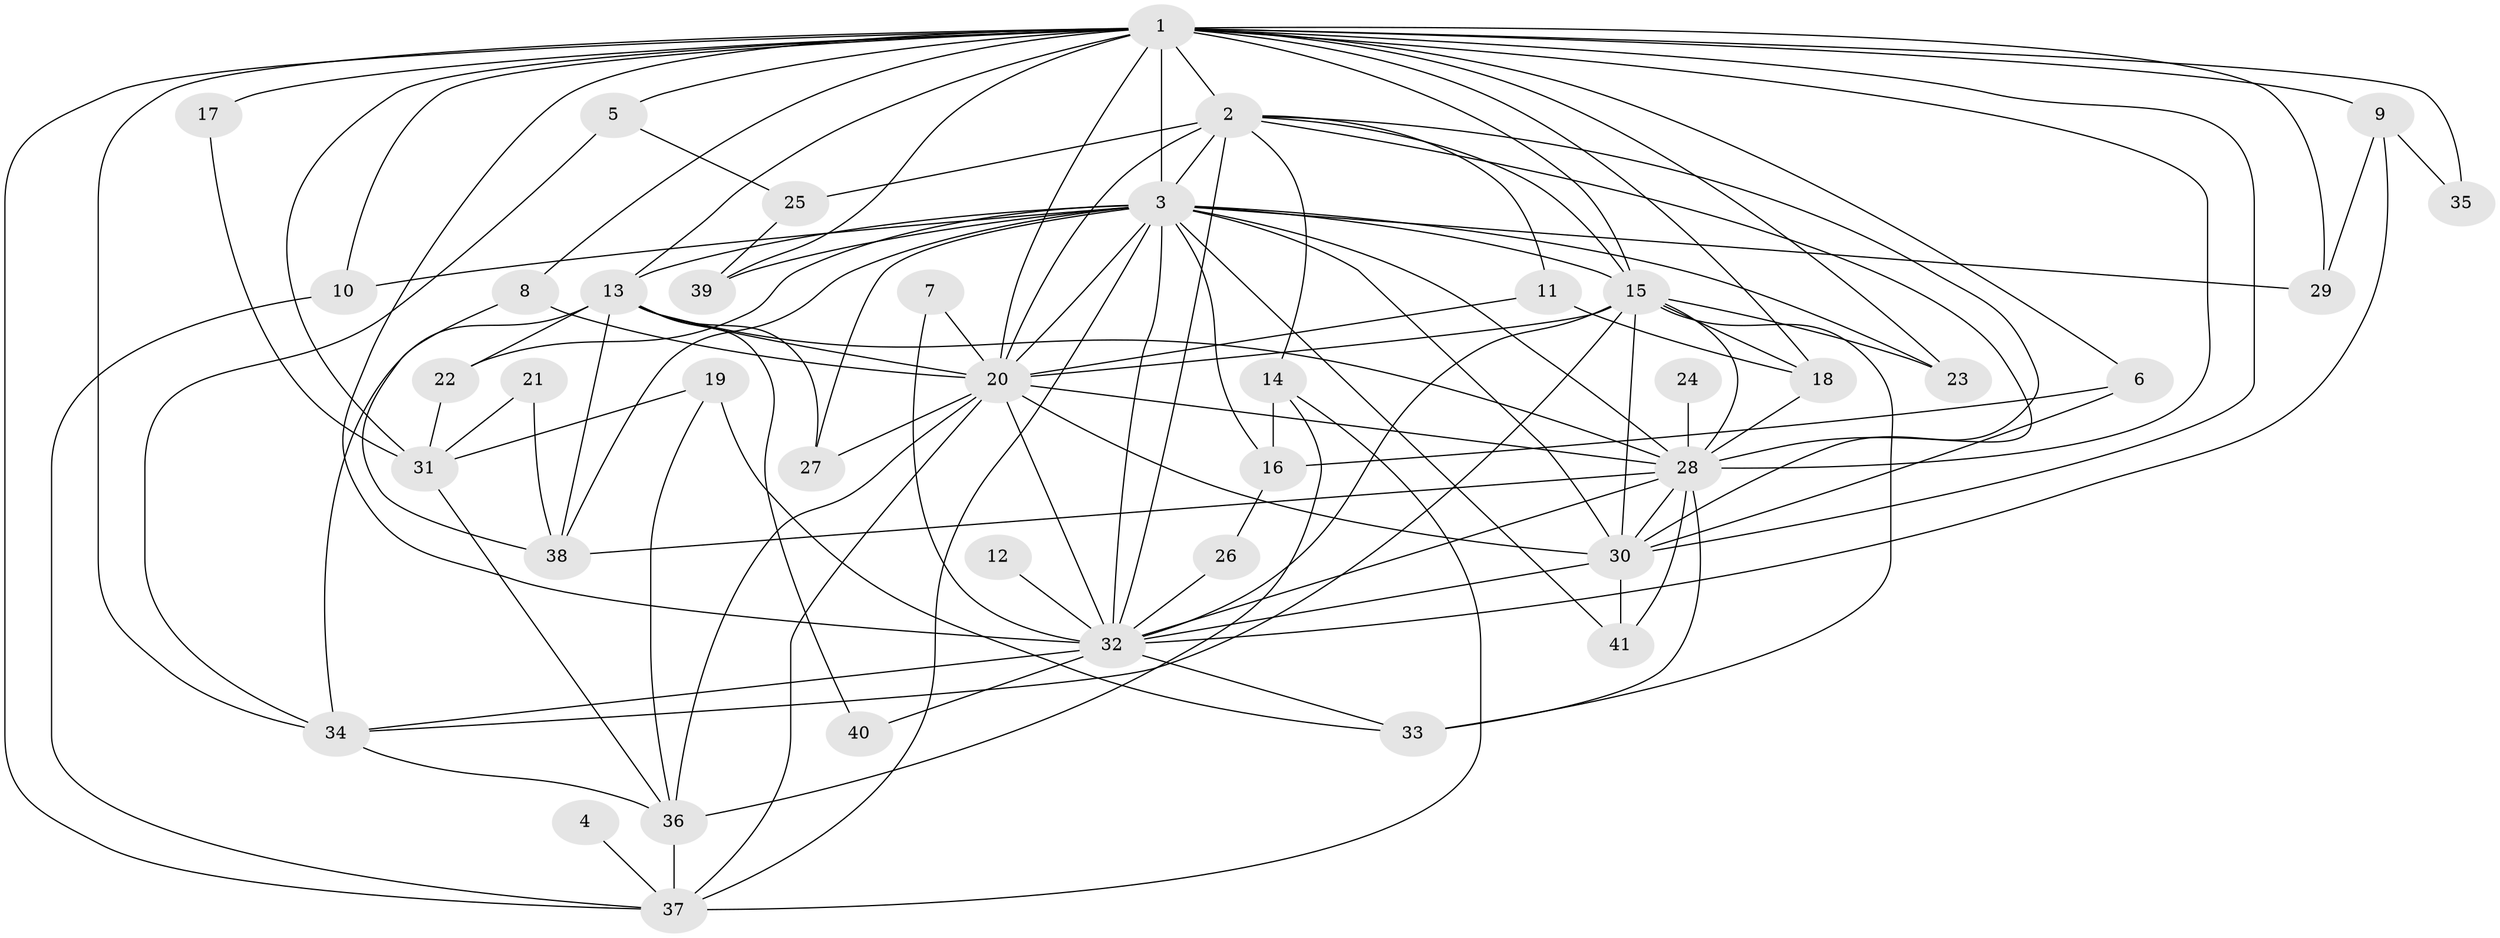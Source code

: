 // original degree distribution, {17: 0.012195121951219513, 18: 0.024390243902439025, 23: 0.012195121951219513, 15: 0.012195121951219513, 14: 0.024390243902439025, 21: 0.012195121951219513, 13: 0.012195121951219513, 22: 0.012195121951219513, 8: 0.024390243902439025, 3: 0.24390243902439024, 2: 0.5, 6: 0.024390243902439025, 4: 0.04878048780487805, 5: 0.024390243902439025, 7: 0.012195121951219513}
// Generated by graph-tools (version 1.1) at 2025/45/03/06/25 01:45:10]
// undirected, 41 vertices, 112 edges
graph export_dot {
graph [start="1"]
  node [color=gray90,style=filled];
  1;
  2;
  3;
  4;
  5;
  6;
  7;
  8;
  9;
  10;
  11;
  12;
  13;
  14;
  15;
  16;
  17;
  18;
  19;
  20;
  21;
  22;
  23;
  24;
  25;
  26;
  27;
  28;
  29;
  30;
  31;
  32;
  33;
  34;
  35;
  36;
  37;
  38;
  39;
  40;
  41;
  1 -- 2 [weight=2.0];
  1 -- 3 [weight=3.0];
  1 -- 5 [weight=1.0];
  1 -- 6 [weight=1.0];
  1 -- 8 [weight=1.0];
  1 -- 9 [weight=1.0];
  1 -- 10 [weight=1.0];
  1 -- 13 [weight=1.0];
  1 -- 15 [weight=2.0];
  1 -- 17 [weight=2.0];
  1 -- 18 [weight=2.0];
  1 -- 20 [weight=4.0];
  1 -- 23 [weight=1.0];
  1 -- 28 [weight=2.0];
  1 -- 29 [weight=1.0];
  1 -- 30 [weight=4.0];
  1 -- 31 [weight=2.0];
  1 -- 32 [weight=2.0];
  1 -- 34 [weight=1.0];
  1 -- 35 [weight=2.0];
  1 -- 37 [weight=1.0];
  1 -- 39 [weight=1.0];
  2 -- 3 [weight=1.0];
  2 -- 11 [weight=1.0];
  2 -- 14 [weight=1.0];
  2 -- 15 [weight=1.0];
  2 -- 20 [weight=3.0];
  2 -- 25 [weight=1.0];
  2 -- 28 [weight=1.0];
  2 -- 30 [weight=1.0];
  2 -- 32 [weight=1.0];
  3 -- 10 [weight=1.0];
  3 -- 13 [weight=1.0];
  3 -- 15 [weight=1.0];
  3 -- 16 [weight=1.0];
  3 -- 20 [weight=3.0];
  3 -- 22 [weight=1.0];
  3 -- 23 [weight=1.0];
  3 -- 27 [weight=1.0];
  3 -- 28 [weight=1.0];
  3 -- 29 [weight=1.0];
  3 -- 30 [weight=1.0];
  3 -- 32 [weight=2.0];
  3 -- 37 [weight=1.0];
  3 -- 38 [weight=1.0];
  3 -- 39 [weight=1.0];
  3 -- 41 [weight=1.0];
  4 -- 37 [weight=1.0];
  5 -- 25 [weight=1.0];
  5 -- 34 [weight=1.0];
  6 -- 16 [weight=1.0];
  6 -- 30 [weight=1.0];
  7 -- 20 [weight=1.0];
  7 -- 32 [weight=1.0];
  8 -- 20 [weight=1.0];
  8 -- 38 [weight=1.0];
  9 -- 29 [weight=1.0];
  9 -- 32 [weight=1.0];
  9 -- 35 [weight=1.0];
  10 -- 37 [weight=1.0];
  11 -- 18 [weight=1.0];
  11 -- 20 [weight=1.0];
  12 -- 32 [weight=1.0];
  13 -- 20 [weight=1.0];
  13 -- 22 [weight=1.0];
  13 -- 27 [weight=1.0];
  13 -- 28 [weight=1.0];
  13 -- 34 [weight=1.0];
  13 -- 38 [weight=1.0];
  13 -- 40 [weight=1.0];
  14 -- 16 [weight=1.0];
  14 -- 36 [weight=1.0];
  14 -- 37 [weight=1.0];
  15 -- 18 [weight=1.0];
  15 -- 20 [weight=2.0];
  15 -- 23 [weight=1.0];
  15 -- 28 [weight=2.0];
  15 -- 30 [weight=2.0];
  15 -- 32 [weight=1.0];
  15 -- 33 [weight=1.0];
  15 -- 34 [weight=1.0];
  16 -- 26 [weight=1.0];
  17 -- 31 [weight=1.0];
  18 -- 28 [weight=1.0];
  19 -- 31 [weight=1.0];
  19 -- 33 [weight=1.0];
  19 -- 36 [weight=1.0];
  20 -- 27 [weight=1.0];
  20 -- 28 [weight=3.0];
  20 -- 30 [weight=2.0];
  20 -- 32 [weight=3.0];
  20 -- 36 [weight=1.0];
  20 -- 37 [weight=1.0];
  21 -- 31 [weight=1.0];
  21 -- 38 [weight=1.0];
  22 -- 31 [weight=1.0];
  24 -- 28 [weight=1.0];
  25 -- 39 [weight=1.0];
  26 -- 32 [weight=1.0];
  28 -- 30 [weight=1.0];
  28 -- 32 [weight=1.0];
  28 -- 33 [weight=1.0];
  28 -- 38 [weight=1.0];
  28 -- 41 [weight=1.0];
  30 -- 32 [weight=2.0];
  30 -- 41 [weight=1.0];
  31 -- 36 [weight=1.0];
  32 -- 33 [weight=1.0];
  32 -- 34 [weight=1.0];
  32 -- 40 [weight=1.0];
  34 -- 36 [weight=1.0];
  36 -- 37 [weight=1.0];
}
